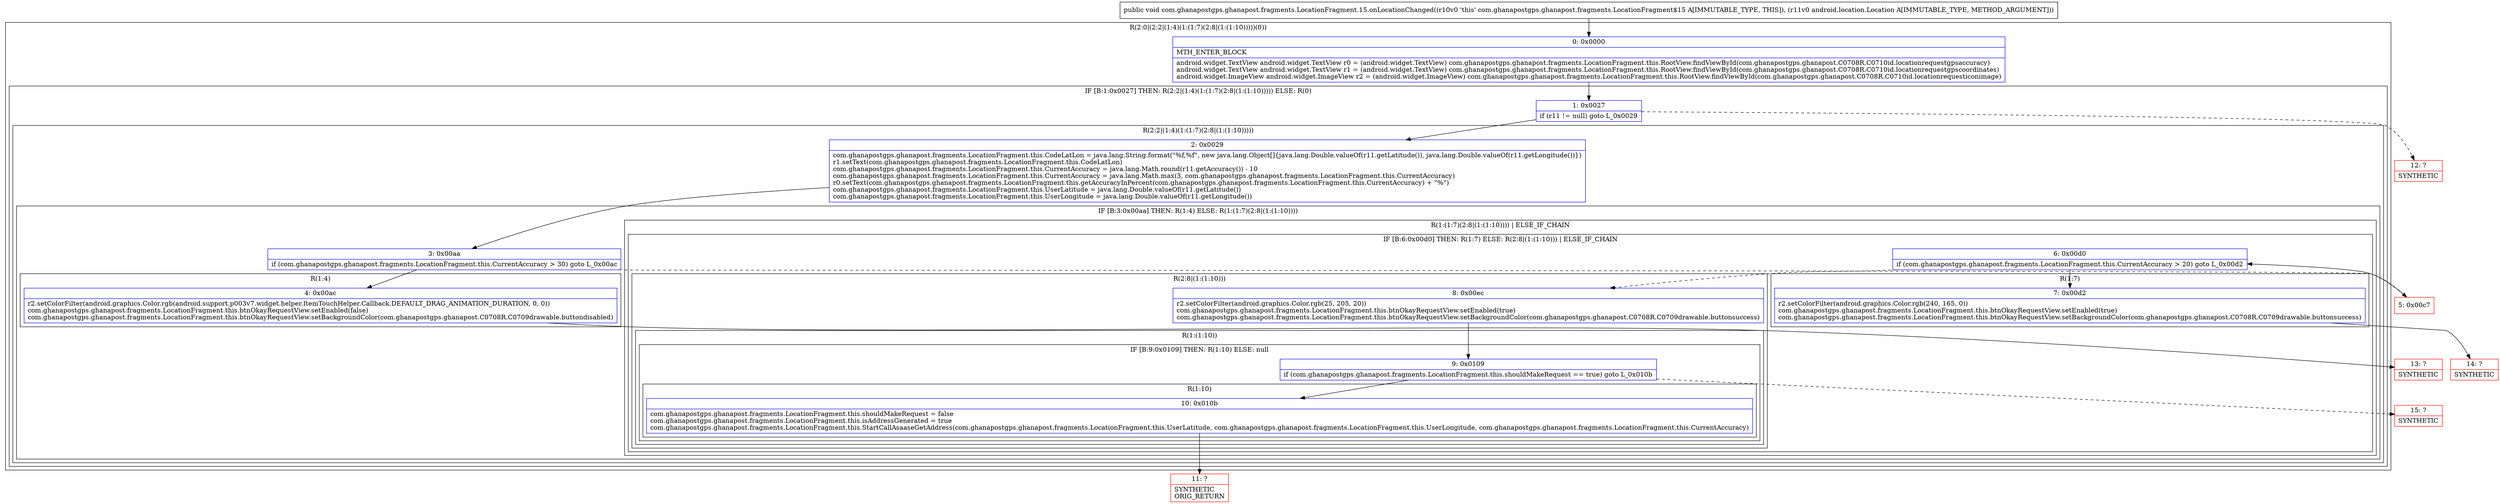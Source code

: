 digraph "CFG forcom.ghanapostgps.ghanapost.fragments.LocationFragment.15.onLocationChanged(Landroid\/location\/Location;)V" {
subgraph cluster_Region_92049103 {
label = "R(2:0|(2:2|(1:4)(1:(1:7)(2:8|(1:(1:10)))))(0))";
node [shape=record,color=blue];
Node_0 [shape=record,label="{0\:\ 0x0000|MTH_ENTER_BLOCK\l|android.widget.TextView android.widget.TextView r0 = (android.widget.TextView) com.ghanapostgps.ghanapost.fragments.LocationFragment.this.RootView.findViewById(com.ghanapostgps.ghanapost.C0708R.C0710id.locationrequestgpsaccuracy)\landroid.widget.TextView android.widget.TextView r1 = (android.widget.TextView) com.ghanapostgps.ghanapost.fragments.LocationFragment.this.RootView.findViewById(com.ghanapostgps.ghanapost.C0708R.C0710id.locationrequestgpscoordinates)\landroid.widget.ImageView android.widget.ImageView r2 = (android.widget.ImageView) com.ghanapostgps.ghanapost.fragments.LocationFragment.this.RootView.findViewById(com.ghanapostgps.ghanapost.C0708R.C0710id.locationrequesticonimage)\l}"];
subgraph cluster_IfRegion_1353526288 {
label = "IF [B:1:0x0027] THEN: R(2:2|(1:4)(1:(1:7)(2:8|(1:(1:10))))) ELSE: R(0)";
node [shape=record,color=blue];
Node_1 [shape=record,label="{1\:\ 0x0027|if (r11 != null) goto L_0x0029\l}"];
subgraph cluster_Region_1349347369 {
label = "R(2:2|(1:4)(1:(1:7)(2:8|(1:(1:10)))))";
node [shape=record,color=blue];
Node_2 [shape=record,label="{2\:\ 0x0029|com.ghanapostgps.ghanapost.fragments.LocationFragment.this.CodeLatLon = java.lang.String.format(\"%f,%f\", new java.lang.Object[]\{java.lang.Double.valueOf(r11.getLatitude()), java.lang.Double.valueOf(r11.getLongitude())\})\lr1.setText(com.ghanapostgps.ghanapost.fragments.LocationFragment.this.CodeLatLon)\lcom.ghanapostgps.ghanapost.fragments.LocationFragment.this.CurrentAccuracy = java.lang.Math.round(r11.getAccuracy()) \- 10\lcom.ghanapostgps.ghanapost.fragments.LocationFragment.this.CurrentAccuracy = java.lang.Math.max(3, com.ghanapostgps.ghanapost.fragments.LocationFragment.this.CurrentAccuracy)\lr0.setText(com.ghanapostgps.ghanapost.fragments.LocationFragment.this.getAccuracyInPercent(com.ghanapostgps.ghanapost.fragments.LocationFragment.this.CurrentAccuracy) + \"%\")\lcom.ghanapostgps.ghanapost.fragments.LocationFragment.this.UserLatitude = java.lang.Double.valueOf(r11.getLatitude())\lcom.ghanapostgps.ghanapost.fragments.LocationFragment.this.UserLongitude = java.lang.Double.valueOf(r11.getLongitude())\l}"];
subgraph cluster_IfRegion_1978403580 {
label = "IF [B:3:0x00aa] THEN: R(1:4) ELSE: R(1:(1:7)(2:8|(1:(1:10))))";
node [shape=record,color=blue];
Node_3 [shape=record,label="{3\:\ 0x00aa|if (com.ghanapostgps.ghanapost.fragments.LocationFragment.this.CurrentAccuracy \> 30) goto L_0x00ac\l}"];
subgraph cluster_Region_1156249366 {
label = "R(1:4)";
node [shape=record,color=blue];
Node_4 [shape=record,label="{4\:\ 0x00ac|r2.setColorFilter(android.graphics.Color.rgb(android.support.p003v7.widget.helper.ItemTouchHelper.Callback.DEFAULT_DRAG_ANIMATION_DURATION, 0, 0))\lcom.ghanapostgps.ghanapost.fragments.LocationFragment.this.btnOkayRequestView.setEnabled(false)\lcom.ghanapostgps.ghanapost.fragments.LocationFragment.this.btnOkayRequestView.setBackgroundColor(com.ghanapostgps.ghanapost.C0708R.C0709drawable.buttondisabled)\l}"];
}
subgraph cluster_Region_1204761118 {
label = "R(1:(1:7)(2:8|(1:(1:10)))) | ELSE_IF_CHAIN\l";
node [shape=record,color=blue];
subgraph cluster_IfRegion_849767365 {
label = "IF [B:6:0x00d0] THEN: R(1:7) ELSE: R(2:8|(1:(1:10))) | ELSE_IF_CHAIN\l";
node [shape=record,color=blue];
Node_6 [shape=record,label="{6\:\ 0x00d0|if (com.ghanapostgps.ghanapost.fragments.LocationFragment.this.CurrentAccuracy \> 20) goto L_0x00d2\l}"];
subgraph cluster_Region_1336893784 {
label = "R(1:7)";
node [shape=record,color=blue];
Node_7 [shape=record,label="{7\:\ 0x00d2|r2.setColorFilter(android.graphics.Color.rgb(240, 165, 0))\lcom.ghanapostgps.ghanapost.fragments.LocationFragment.this.btnOkayRequestView.setEnabled(true)\lcom.ghanapostgps.ghanapost.fragments.LocationFragment.this.btnOkayRequestView.setBackgroundColor(com.ghanapostgps.ghanapost.C0708R.C0709drawable.buttonsuccess)\l}"];
}
subgraph cluster_Region_784635028 {
label = "R(2:8|(1:(1:10)))";
node [shape=record,color=blue];
Node_8 [shape=record,label="{8\:\ 0x00ec|r2.setColorFilter(android.graphics.Color.rgb(25, 205, 20))\lcom.ghanapostgps.ghanapost.fragments.LocationFragment.this.btnOkayRequestView.setEnabled(true)\lcom.ghanapostgps.ghanapost.fragments.LocationFragment.this.btnOkayRequestView.setBackgroundColor(com.ghanapostgps.ghanapost.C0708R.C0709drawable.buttonsuccess)\l}"];
subgraph cluster_Region_198315053 {
label = "R(1:(1:10))";
node [shape=record,color=blue];
subgraph cluster_IfRegion_511462465 {
label = "IF [B:9:0x0109] THEN: R(1:10) ELSE: null";
node [shape=record,color=blue];
Node_9 [shape=record,label="{9\:\ 0x0109|if (com.ghanapostgps.ghanapost.fragments.LocationFragment.this.shouldMakeRequest == true) goto L_0x010b\l}"];
subgraph cluster_Region_538821202 {
label = "R(1:10)";
node [shape=record,color=blue];
Node_10 [shape=record,label="{10\:\ 0x010b|com.ghanapostgps.ghanapost.fragments.LocationFragment.this.shouldMakeRequest = false\lcom.ghanapostgps.ghanapost.fragments.LocationFragment.this.isAddressGenerated = true\lcom.ghanapostgps.ghanapost.fragments.LocationFragment.this.StartCallAsaaseGetAddress(com.ghanapostgps.ghanapost.fragments.LocationFragment.this.UserLatitude, com.ghanapostgps.ghanapost.fragments.LocationFragment.this.UserLongitude, com.ghanapostgps.ghanapost.fragments.LocationFragment.this.CurrentAccuracy)\l}"];
}
}
}
}
}
}
}
}
subgraph cluster_Region_568618455 {
label = "R(0)";
node [shape=record,color=blue];
}
}
}
Node_5 [shape=record,color=red,label="{5\:\ 0x00c7}"];
Node_11 [shape=record,color=red,label="{11\:\ ?|SYNTHETIC\lORIG_RETURN\l}"];
Node_12 [shape=record,color=red,label="{12\:\ ?|SYNTHETIC\l}"];
Node_13 [shape=record,color=red,label="{13\:\ ?|SYNTHETIC\l}"];
Node_14 [shape=record,color=red,label="{14\:\ ?|SYNTHETIC\l}"];
Node_15 [shape=record,color=red,label="{15\:\ ?|SYNTHETIC\l}"];
MethodNode[shape=record,label="{public void com.ghanapostgps.ghanapost.fragments.LocationFragment.15.onLocationChanged((r10v0 'this' com.ghanapostgps.ghanapost.fragments.LocationFragment$15 A[IMMUTABLE_TYPE, THIS]), (r11v0 android.location.Location A[IMMUTABLE_TYPE, METHOD_ARGUMENT])) }"];
MethodNode -> Node_0;
Node_0 -> Node_1;
Node_1 -> Node_2;
Node_1 -> Node_12[style=dashed];
Node_2 -> Node_3;
Node_3 -> Node_4;
Node_3 -> Node_5[style=dashed];
Node_4 -> Node_13;
Node_6 -> Node_7;
Node_6 -> Node_8[style=dashed];
Node_7 -> Node_14;
Node_8 -> Node_9;
Node_9 -> Node_10;
Node_9 -> Node_15[style=dashed];
Node_10 -> Node_11;
Node_5 -> Node_6;
}

